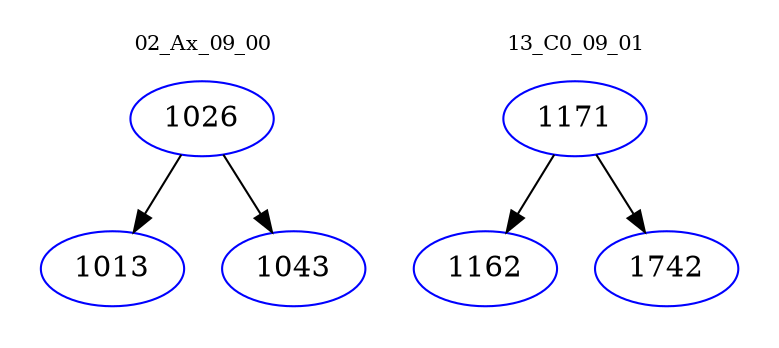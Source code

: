 digraph{
subgraph cluster_0 {
color = white
label = "02_Ax_09_00";
fontsize=10;
T0_1026 [label="1026", color="blue"]
T0_1026 -> T0_1013 [color="black"]
T0_1013 [label="1013", color="blue"]
T0_1026 -> T0_1043 [color="black"]
T0_1043 [label="1043", color="blue"]
}
subgraph cluster_1 {
color = white
label = "13_C0_09_01";
fontsize=10;
T1_1171 [label="1171", color="blue"]
T1_1171 -> T1_1162 [color="black"]
T1_1162 [label="1162", color="blue"]
T1_1171 -> T1_1742 [color="black"]
T1_1742 [label="1742", color="blue"]
}
}
